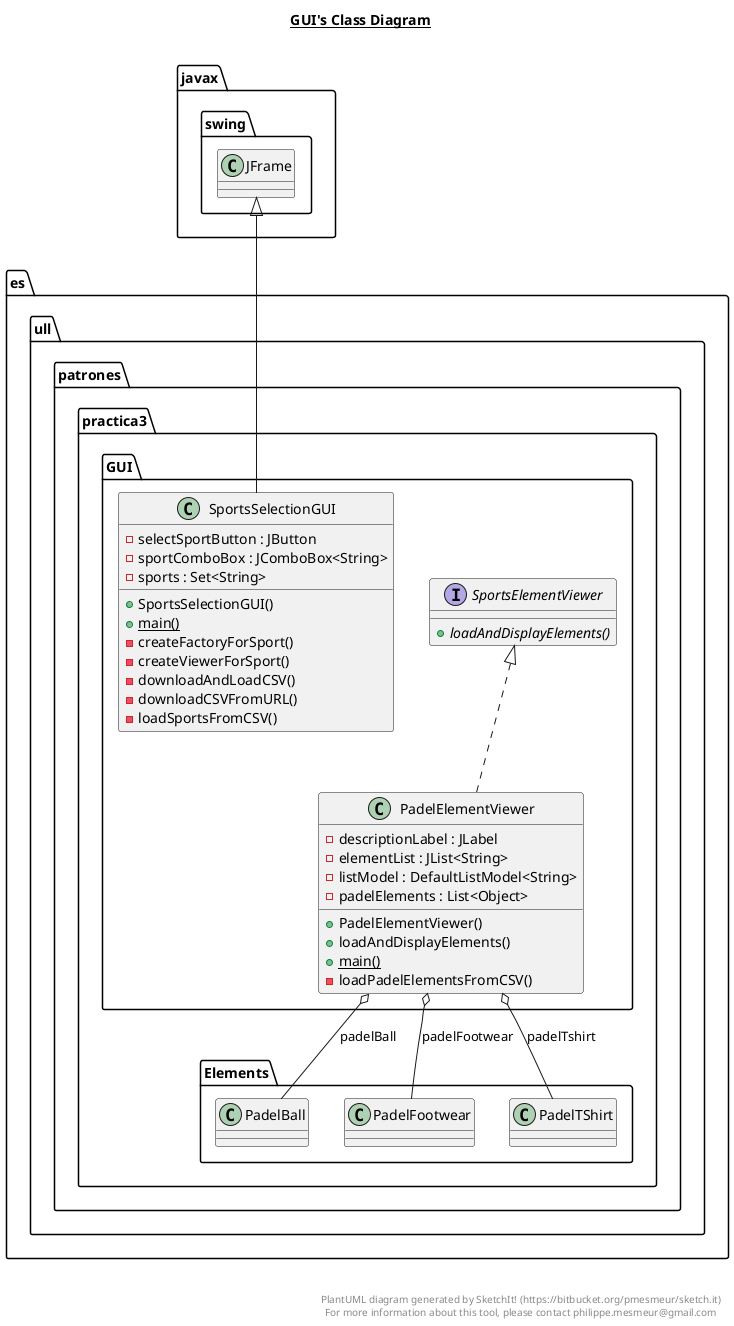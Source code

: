 @startuml

title __GUI's Class Diagram__\n

  namespace es.ull.patrones.practica3 {
    namespace GUI {
      class es.ull.patrones.practica3.GUI.PadelElementViewer {
          - descriptionLabel : JLabel
          - elementList : JList<String>
          - listModel : DefaultListModel<String>
          - padelElements : List<Object>
          + PadelElementViewer()
          + loadAndDisplayElements()
          {static} + main()
          - loadPadelElementsFromCSV()
      }
    }
  }
  

  namespace es.ull.patrones.practica3 {
    namespace GUI {
      interface es.ull.patrones.practica3.GUI.SportsElementViewer {
          {abstract} + loadAndDisplayElements()
      }
    }
  }
  

  namespace es.ull.patrones.practica3 {
    namespace GUI {
      class es.ull.patrones.practica3.GUI.SportsSelectionGUI {
          - selectSportButton : JButton
          - sportComboBox : JComboBox<String>
          - sports : Set<String>
          + SportsSelectionGUI()
          {static} + main()
          - createFactoryForSport()
          - createViewerForSport()
          - downloadAndLoadCSV()
          - downloadCSVFromURL()
          - loadSportsFromCSV()
      }
    }
  }
  

  es.ull.patrones.practica3.GUI.PadelElementViewer .up.|> es.ull.patrones.practica3.GUI.SportsElementViewer
  es.ull.patrones.practica3.GUI.PadelElementViewer o-- es.ull.patrones.practica3.Elements.PadelBall : padelBall
  es.ull.patrones.practica3.GUI.PadelElementViewer o-- es.ull.patrones.practica3.Elements.PadelFootwear : padelFootwear
  es.ull.patrones.practica3.GUI.PadelElementViewer o-- es.ull.patrones.practica3.Elements.PadelTShirt : padelTshirt
  es.ull.patrones.practica3.GUI.SportsSelectionGUI -up-|> javax.swing.JFrame


right footer


PlantUML diagram generated by SketchIt! (https://bitbucket.org/pmesmeur/sketch.it)
For more information about this tool, please contact philippe.mesmeur@gmail.com
endfooter

@enduml
